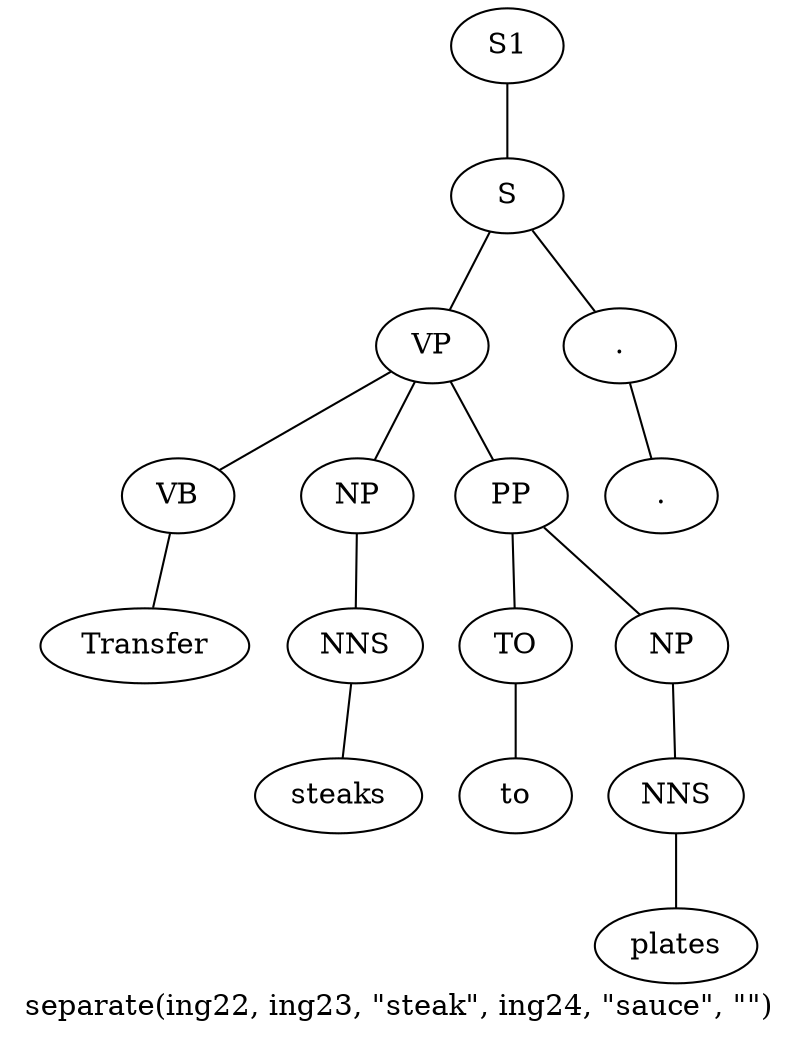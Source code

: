 graph SyntaxGraph {
	label = "separate(ing22, ing23, \"steak\", ing24, \"sauce\", \"\")";
	Node0 [label="S1"];
	Node1 [label="S"];
	Node2 [label="VP"];
	Node3 [label="VB"];
	Node4 [label="Transfer"];
	Node5 [label="NP"];
	Node6 [label="NNS"];
	Node7 [label="steaks"];
	Node8 [label="PP"];
	Node9 [label="TO"];
	Node10 [label="to"];
	Node11 [label="NP"];
	Node12 [label="NNS"];
	Node13 [label="plates"];
	Node14 [label="."];
	Node15 [label="."];

	Node0 -- Node1;
	Node1 -- Node2;
	Node1 -- Node14;
	Node2 -- Node3;
	Node2 -- Node5;
	Node2 -- Node8;
	Node3 -- Node4;
	Node5 -- Node6;
	Node6 -- Node7;
	Node8 -- Node9;
	Node8 -- Node11;
	Node9 -- Node10;
	Node11 -- Node12;
	Node12 -- Node13;
	Node14 -- Node15;
}